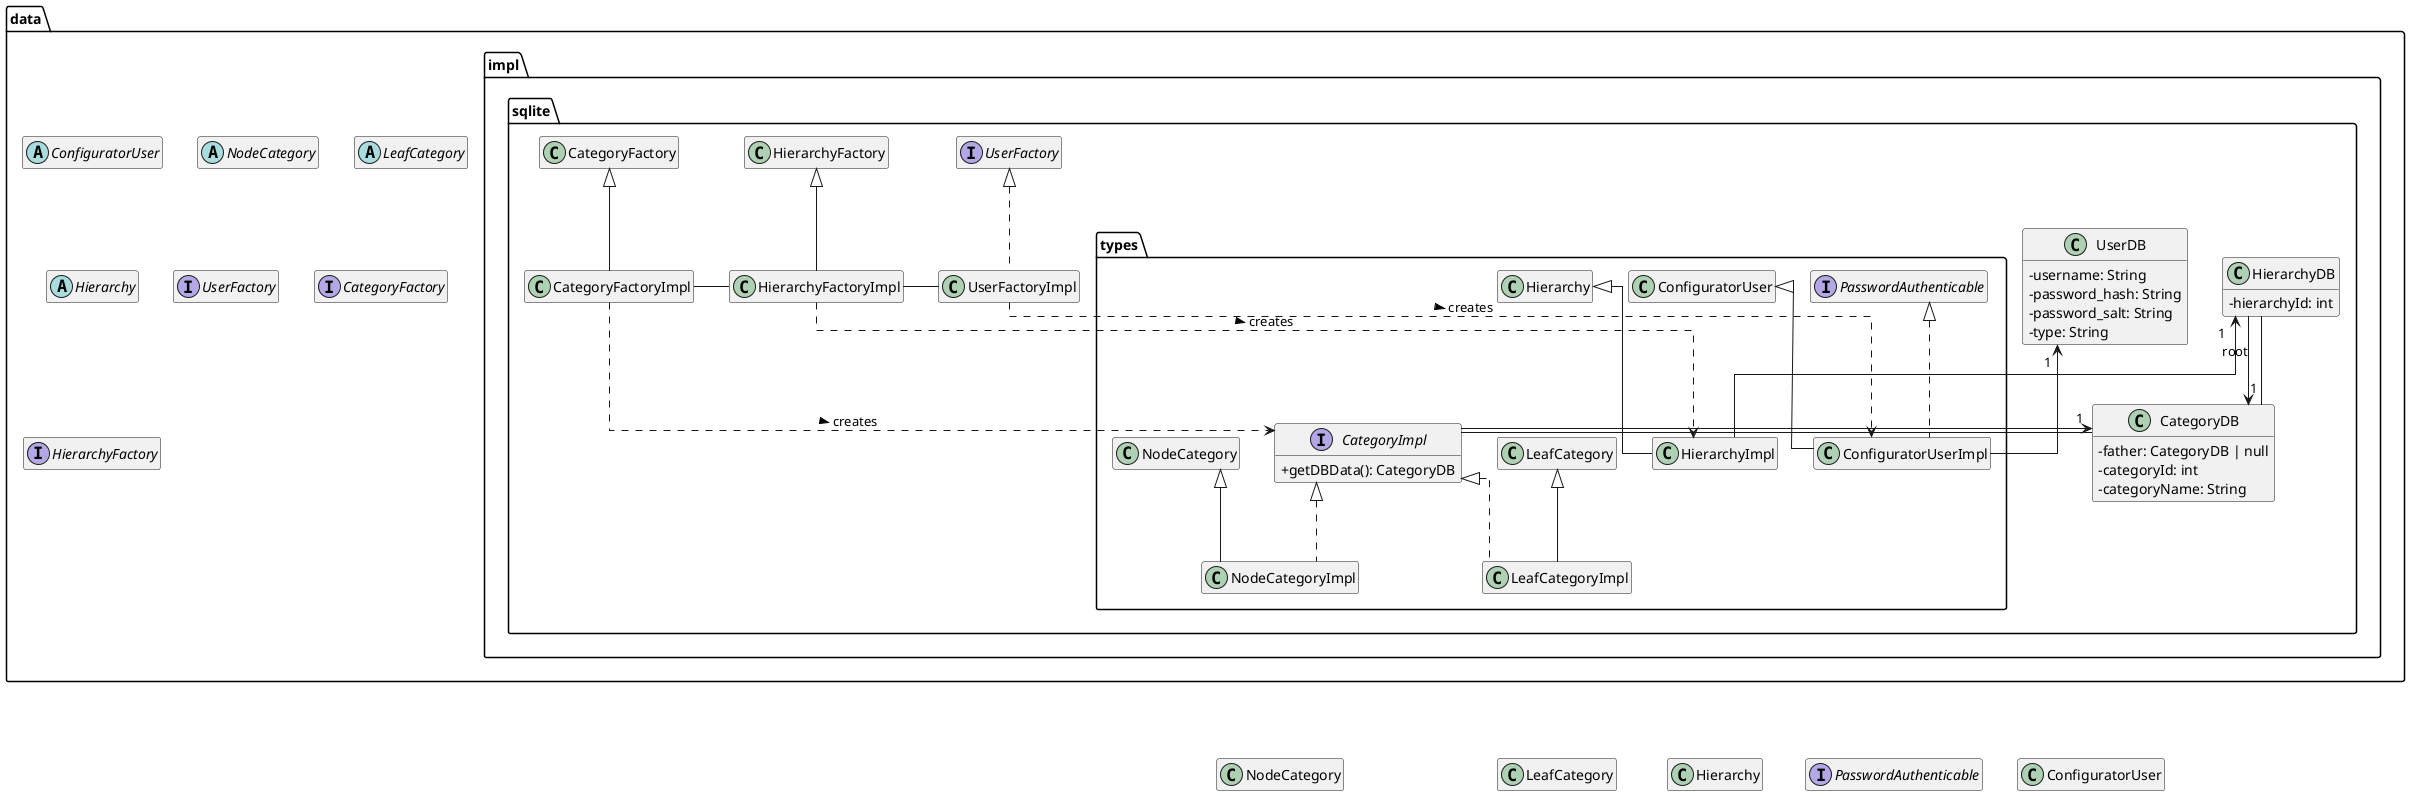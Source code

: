 @startuml

skinparam ClassAttributeIconSize 0
'skinparam groupInheritance 2
skinparam linetype ortho
hide empty members

interface PasswordAuthenticable

package data #FFFFFF {
    abstract class ConfiguratorUser
    abstract class NodeCategory
    abstract class LeafCategory
    abstract class Hierarchy

    interface UserFactory
    interface CategoryFactory
    interface HierarchyFactory

    package impl.sqlite #FFFFFF {
        
        class CategoryDB {
            - father: CategoryDB | null
            - categoryId: int
            - categoryName: String
        }

        class HierarchyDB {
            - hierarchyId: int
        }

        class UserDB {
            - username: String
            - password_hash: String
            - password_salt: String
            - type: String
        }

        class UserFactoryImpl implements UserFactory {}
        class HierarchyFactoryImpl extends HierarchyFactory
        class CategoryFactoryImpl extends CategoryFactory

        package types #FFFFFF {
            interface CategoryImpl {
                + getDBData(): CategoryDB
            }

            class NodeCategoryImpl extends NodeCategory implements CategoryImpl
            class LeafCategoryImpl extends LeafCategory implements CategoryImpl
            class ConfiguratorUserImpl extends ConfiguratorUser implements PasswordAuthenticable
            class HierarchyImpl extends Hierarchy
        }

    }

}

UserFactoryImpl ..> ConfiguratorUserImpl: creates >
HierarchyFactoryImpl ..> HierarchyImpl: creates >
CategoryFactoryImpl ..> CategoryImpl: creates >

CategoryImpl -up-> "1" CategoryDB
ConfiguratorUserImpl -up-> "1" UserDB
HierarchyImpl -up-> "1" HierarchyDB

HierarchyDB --> "1" CategoryDB: root

CategoryImpl -right[hidden]- HierarchyImpl
HierarchyImpl -right[hidden]- ConfiguratorUserImpl
HierarchyImpl -down[hidden]--- Hierarchy

CategoryDB -right- CategoryImpl
HierarchyDB -down- CategoryDB
HierarchyFactoryImpl -right- UserFactoryImpl
CategoryFactoryImpl -right- HierarchyFactoryImpl

'CategoryDB -right[hidden]- HierarchyDB
'HierarchyDB -right[hidden]- UserDB

LeafCategoryImpl -down[hidden]-- LeafCategory
NodeCategoryImpl -down[hidden]-- NodeCategory
ConfiguratorUserImpl -down[hidden]--- ConfiguratorUser

ConfiguratorUserImpl -down[hidden]--- PasswordAuthenticable


@enduml